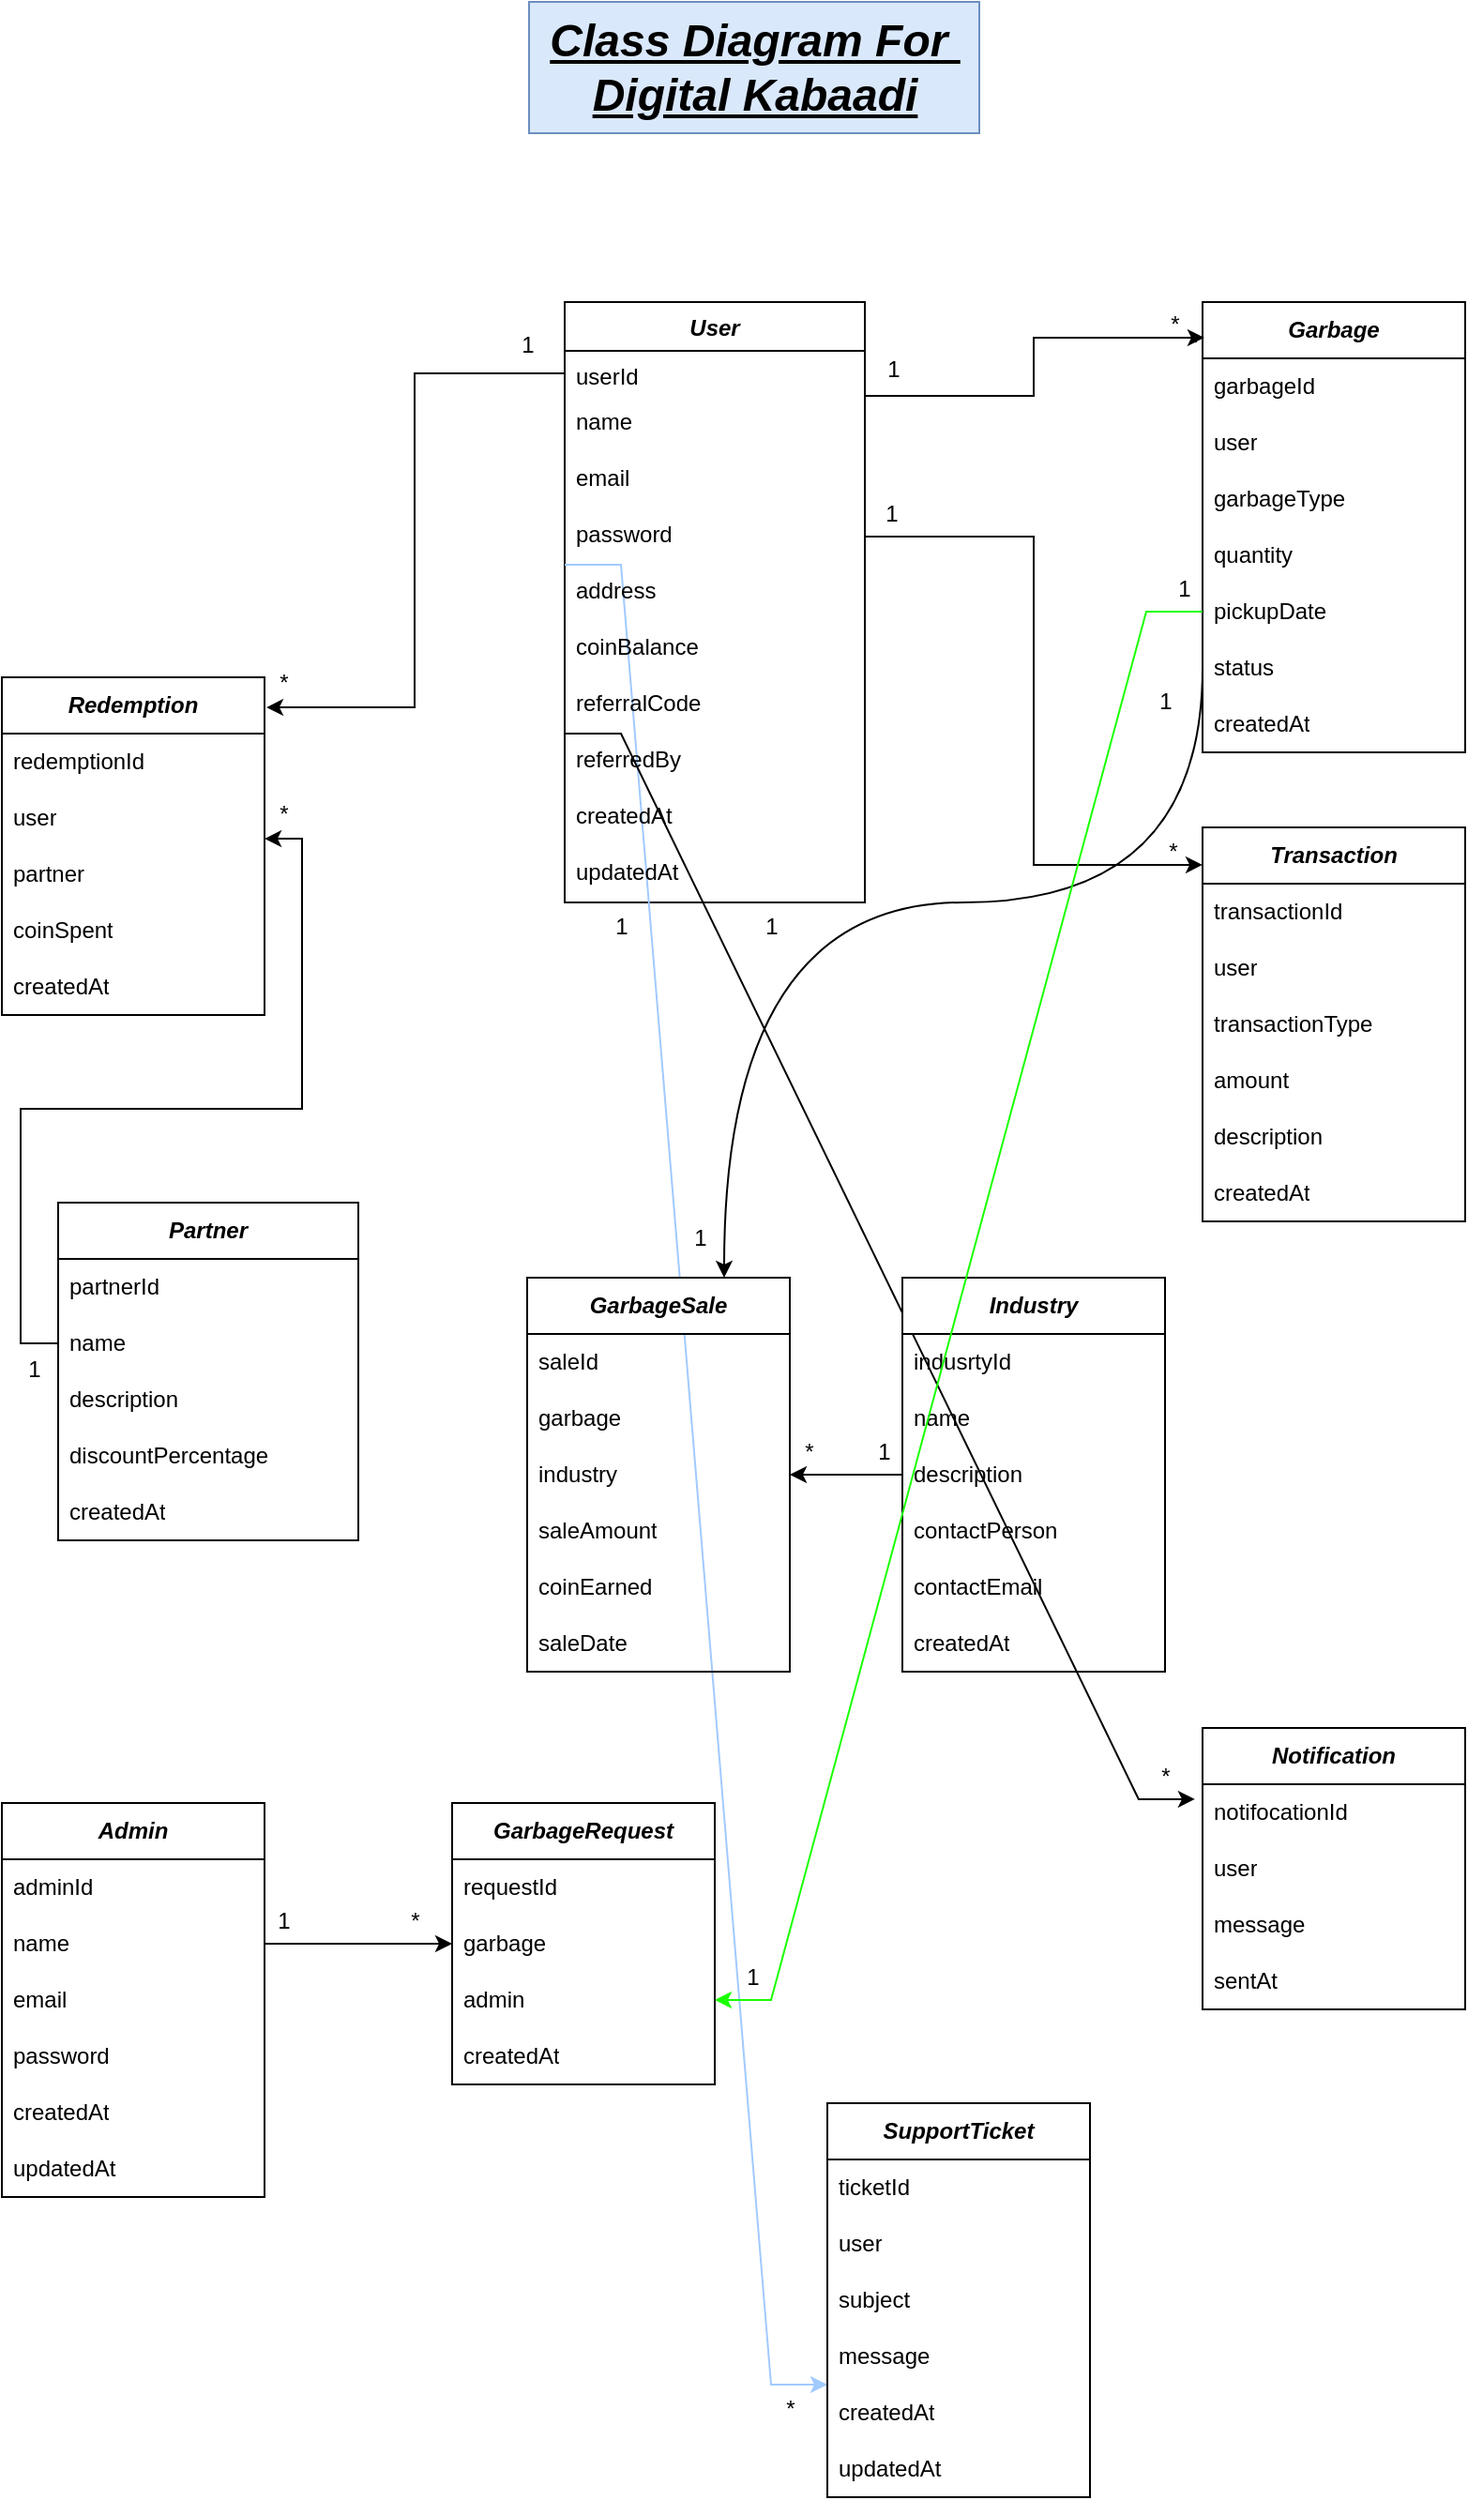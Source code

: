 <mxfile version="24.7.7">
  <diagram id="C5RBs43oDa-KdzZeNtuy" name="Page-1">
    <mxGraphModel dx="984" dy="660" grid="1" gridSize="10" guides="1" tooltips="1" connect="1" arrows="1" fold="1" page="1" pageScale="1" pageWidth="827" pageHeight="1169" math="0" shadow="0">
      <root>
        <mxCell id="WIyWlLk6GJQsqaUBKTNV-0" />
        <mxCell id="WIyWlLk6GJQsqaUBKTNV-1" parent="WIyWlLk6GJQsqaUBKTNV-0" />
        <mxCell id="zkfFHV4jXpPFQw0GAbJ--0" value="User" style="swimlane;fontStyle=3;align=center;verticalAlign=top;childLayout=stackLayout;horizontal=1;startSize=26;horizontalStack=0;resizeParent=1;resizeLast=0;collapsible=1;marginBottom=0;rounded=0;shadow=0;strokeWidth=1;" parent="WIyWlLk6GJQsqaUBKTNV-1" vertex="1">
          <mxGeometry x="320" y="240" width="160" height="320" as="geometry">
            <mxRectangle x="230" y="140" width="160" height="26" as="alternateBounds" />
          </mxGeometry>
        </mxCell>
        <mxCell id="zkfFHV4jXpPFQw0GAbJ--1" value="userId" style="text;align=left;verticalAlign=top;spacingLeft=4;spacingRight=4;overflow=hidden;rotatable=0;points=[[0,0.5],[1,0.5]];portConstraint=eastwest;" parent="zkfFHV4jXpPFQw0GAbJ--0" vertex="1">
          <mxGeometry y="26" width="160" height="24" as="geometry" />
        </mxCell>
        <mxCell id="zkfFHV4jXpPFQw0GAbJ--2" value="name" style="text;align=left;verticalAlign=top;spacingLeft=4;spacingRight=4;overflow=hidden;rotatable=0;points=[[0,0.5],[1,0.5]];portConstraint=eastwest;rounded=0;shadow=0;html=0;" parent="zkfFHV4jXpPFQw0GAbJ--0" vertex="1">
          <mxGeometry y="50" width="160" height="30" as="geometry" />
        </mxCell>
        <mxCell id="zkfFHV4jXpPFQw0GAbJ--3" value="email" style="text;align=left;verticalAlign=top;spacingLeft=4;spacingRight=4;overflow=hidden;rotatable=0;points=[[0,0.5],[1,0.5]];portConstraint=eastwest;rounded=0;shadow=0;html=0;" parent="zkfFHV4jXpPFQw0GAbJ--0" vertex="1">
          <mxGeometry y="80" width="160" height="30" as="geometry" />
        </mxCell>
        <mxCell id="ibF_KUem3faeWfZwUyTm-2" value="password" style="text;align=left;verticalAlign=top;spacingLeft=4;spacingRight=4;overflow=hidden;rotatable=0;points=[[0,0.5],[1,0.5]];portConstraint=eastwest;rounded=0;shadow=0;html=0;" vertex="1" parent="zkfFHV4jXpPFQw0GAbJ--0">
          <mxGeometry y="110" width="160" height="30" as="geometry" />
        </mxCell>
        <mxCell id="ibF_KUem3faeWfZwUyTm-113" style="edgeStyle=entityRelationEdgeStyle;rounded=0;orthogonalLoop=1;jettySize=auto;html=1;exitX=0;exitY=0.5;exitDx=0;exitDy=0;entryX=0;entryY=0.5;entryDx=0;entryDy=0;elbow=vertical;strokeColor=#A1CAFF;" edge="1" parent="zkfFHV4jXpPFQw0GAbJ--0">
          <mxGeometry relative="1" as="geometry">
            <mxPoint y="140" as="sourcePoint" />
            <mxPoint x="140" y="1110" as="targetPoint" />
          </mxGeometry>
        </mxCell>
        <mxCell id="ibF_KUem3faeWfZwUyTm-3" value="address" style="text;align=left;verticalAlign=top;spacingLeft=4;spacingRight=4;overflow=hidden;rotatable=0;points=[[0,0.5],[1,0.5]];portConstraint=eastwest;rounded=0;shadow=0;html=0;" vertex="1" parent="zkfFHV4jXpPFQw0GAbJ--0">
          <mxGeometry y="140" width="160" height="30" as="geometry" />
        </mxCell>
        <mxCell id="ibF_KUem3faeWfZwUyTm-4" value="coinBalance" style="text;align=left;verticalAlign=top;spacingLeft=4;spacingRight=4;overflow=hidden;rotatable=0;points=[[0,0.5],[1,0.5]];portConstraint=eastwest;rounded=0;shadow=0;html=0;" vertex="1" parent="zkfFHV4jXpPFQw0GAbJ--0">
          <mxGeometry y="170" width="160" height="30" as="geometry" />
        </mxCell>
        <mxCell id="ibF_KUem3faeWfZwUyTm-5" value="referralCode" style="text;align=left;verticalAlign=top;spacingLeft=4;spacingRight=4;overflow=hidden;rotatable=0;points=[[0,0.5],[1,0.5]];portConstraint=eastwest;rounded=0;shadow=0;html=0;" vertex="1" parent="zkfFHV4jXpPFQw0GAbJ--0">
          <mxGeometry y="200" width="160" height="30" as="geometry" />
        </mxCell>
        <mxCell id="ibF_KUem3faeWfZwUyTm-103" style="edgeStyle=entityRelationEdgeStyle;rounded=0;orthogonalLoop=1;jettySize=auto;html=1;exitX=0;exitY=0.5;exitDx=0;exitDy=0;entryX=-0.029;entryY=0.153;entryDx=0;entryDy=0;entryPerimeter=0;elbow=vertical;" edge="1" parent="zkfFHV4jXpPFQw0GAbJ--0">
          <mxGeometry relative="1" as="geometry">
            <mxPoint y="230" as="sourcePoint" />
            <mxPoint x="335.94" y="797.95" as="targetPoint" />
            <Array as="points">
              <mxPoint x="150" y="555" />
              <mxPoint x="140" y="515" />
              <mxPoint x="220" y="495" />
              <mxPoint x="140" y="525" />
            </Array>
          </mxGeometry>
        </mxCell>
        <mxCell id="ibF_KUem3faeWfZwUyTm-6" value="referredBy" style="text;align=left;verticalAlign=top;spacingLeft=4;spacingRight=4;overflow=hidden;rotatable=0;points=[[0,0.5],[1,0.5]];portConstraint=eastwest;rounded=0;shadow=0;html=0;" vertex="1" parent="zkfFHV4jXpPFQw0GAbJ--0">
          <mxGeometry y="230" width="160" height="30" as="geometry" />
        </mxCell>
        <mxCell id="ibF_KUem3faeWfZwUyTm-7" value="createdAt" style="text;align=left;verticalAlign=top;spacingLeft=4;spacingRight=4;overflow=hidden;rotatable=0;points=[[0,0.5],[1,0.5]];portConstraint=eastwest;rounded=0;shadow=0;html=0;" vertex="1" parent="zkfFHV4jXpPFQw0GAbJ--0">
          <mxGeometry y="260" width="160" height="30" as="geometry" />
        </mxCell>
        <mxCell id="ibF_KUem3faeWfZwUyTm-76" style="edgeStyle=orthogonalEdgeStyle;curved=1;rounded=0;orthogonalLoop=1;jettySize=auto;html=1;exitX=0;exitY=0.5;exitDx=0;exitDy=0;entryX=0.75;entryY=0;entryDx=0;entryDy=0;" edge="1" parent="zkfFHV4jXpPFQw0GAbJ--0" source="ibF_KUem3faeWfZwUyTm-20" target="ibF_KUem3faeWfZwUyTm-64">
          <mxGeometry relative="1" as="geometry">
            <Array as="points">
              <mxPoint x="340" y="320" />
              <mxPoint x="85" y="320" />
            </Array>
          </mxGeometry>
        </mxCell>
        <mxCell id="ibF_KUem3faeWfZwUyTm-8" value="updatedAt" style="text;align=left;verticalAlign=top;spacingLeft=4;spacingRight=4;overflow=hidden;rotatable=0;points=[[0,0.5],[1,0.5]];portConstraint=eastwest;rounded=0;shadow=0;html=0;" vertex="1" parent="zkfFHV4jXpPFQw0GAbJ--0">
          <mxGeometry y="290" width="160" height="30" as="geometry" />
        </mxCell>
        <mxCell id="ibF_KUem3faeWfZwUyTm-9" value="&lt;i&gt;&lt;b&gt;Garbage&lt;/b&gt;&lt;/i&gt;" style="swimlane;fontStyle=0;childLayout=stackLayout;horizontal=1;startSize=30;horizontalStack=0;resizeParent=1;resizeParentMax=0;resizeLast=0;collapsible=1;marginBottom=0;whiteSpace=wrap;html=1;" vertex="1" parent="WIyWlLk6GJQsqaUBKTNV-1">
          <mxGeometry x="660" y="240" width="140" height="240" as="geometry" />
        </mxCell>
        <mxCell id="ibF_KUem3faeWfZwUyTm-10" value="garbageId" style="text;strokeColor=none;fillColor=none;align=left;verticalAlign=middle;spacingLeft=4;spacingRight=4;overflow=hidden;points=[[0,0.5],[1,0.5]];portConstraint=eastwest;rotatable=0;whiteSpace=wrap;html=1;" vertex="1" parent="ibF_KUem3faeWfZwUyTm-9">
          <mxGeometry y="30" width="140" height="30" as="geometry" />
        </mxCell>
        <mxCell id="ibF_KUem3faeWfZwUyTm-11" value="user" style="text;strokeColor=none;fillColor=none;align=left;verticalAlign=middle;spacingLeft=4;spacingRight=4;overflow=hidden;points=[[0,0.5],[1,0.5]];portConstraint=eastwest;rotatable=0;whiteSpace=wrap;html=1;" vertex="1" parent="ibF_KUem3faeWfZwUyTm-9">
          <mxGeometry y="60" width="140" height="30" as="geometry" />
        </mxCell>
        <mxCell id="ibF_KUem3faeWfZwUyTm-12" value="garbageType" style="text;strokeColor=none;fillColor=none;align=left;verticalAlign=middle;spacingLeft=4;spacingRight=4;overflow=hidden;points=[[0,0.5],[1,0.5]];portConstraint=eastwest;rotatable=0;whiteSpace=wrap;html=1;" vertex="1" parent="ibF_KUem3faeWfZwUyTm-9">
          <mxGeometry y="90" width="140" height="30" as="geometry" />
        </mxCell>
        <mxCell id="ibF_KUem3faeWfZwUyTm-18" value="quantity" style="text;strokeColor=none;fillColor=none;align=left;verticalAlign=middle;spacingLeft=4;spacingRight=4;overflow=hidden;points=[[0,0.5],[1,0.5]];portConstraint=eastwest;rotatable=0;whiteSpace=wrap;html=1;" vertex="1" parent="ibF_KUem3faeWfZwUyTm-9">
          <mxGeometry y="120" width="140" height="30" as="geometry" />
        </mxCell>
        <mxCell id="ibF_KUem3faeWfZwUyTm-19" value="pickupDate" style="text;strokeColor=none;fillColor=none;align=left;verticalAlign=middle;spacingLeft=4;spacingRight=4;overflow=hidden;points=[[0,0.5],[1,0.5]];portConstraint=eastwest;rotatable=0;whiteSpace=wrap;html=1;" vertex="1" parent="ibF_KUem3faeWfZwUyTm-9">
          <mxGeometry y="150" width="140" height="30" as="geometry" />
        </mxCell>
        <mxCell id="ibF_KUem3faeWfZwUyTm-20" value="status" style="text;strokeColor=none;fillColor=none;align=left;verticalAlign=middle;spacingLeft=4;spacingRight=4;overflow=hidden;points=[[0,0.5],[1,0.5]];portConstraint=eastwest;rotatable=0;whiteSpace=wrap;html=1;" vertex="1" parent="ibF_KUem3faeWfZwUyTm-9">
          <mxGeometry y="180" width="140" height="30" as="geometry" />
        </mxCell>
        <mxCell id="ibF_KUem3faeWfZwUyTm-21" value="createdAt" style="text;strokeColor=none;fillColor=none;align=left;verticalAlign=middle;spacingLeft=4;spacingRight=4;overflow=hidden;points=[[0,0.5],[1,0.5]];portConstraint=eastwest;rotatable=0;whiteSpace=wrap;html=1;" vertex="1" parent="ibF_KUem3faeWfZwUyTm-9">
          <mxGeometry y="210" width="140" height="30" as="geometry" />
        </mxCell>
        <mxCell id="ibF_KUem3faeWfZwUyTm-14" value="&lt;b&gt;&lt;i&gt;Transaction&lt;/i&gt;&lt;/b&gt;" style="swimlane;fontStyle=0;childLayout=stackLayout;horizontal=1;startSize=30;horizontalStack=0;resizeParent=1;resizeParentMax=0;resizeLast=0;collapsible=1;marginBottom=0;whiteSpace=wrap;html=1;" vertex="1" parent="WIyWlLk6GJQsqaUBKTNV-1">
          <mxGeometry x="660" y="520" width="140" height="210" as="geometry">
            <mxRectangle x="660" y="520" width="110" height="30" as="alternateBounds" />
          </mxGeometry>
        </mxCell>
        <mxCell id="ibF_KUem3faeWfZwUyTm-15" value="transactionId" style="text;strokeColor=none;fillColor=none;align=left;verticalAlign=middle;spacingLeft=4;spacingRight=4;overflow=hidden;points=[[0,0.5],[1,0.5]];portConstraint=eastwest;rotatable=0;whiteSpace=wrap;html=1;" vertex="1" parent="ibF_KUem3faeWfZwUyTm-14">
          <mxGeometry y="30" width="140" height="30" as="geometry" />
        </mxCell>
        <mxCell id="ibF_KUem3faeWfZwUyTm-16" value="user" style="text;strokeColor=none;fillColor=none;align=left;verticalAlign=middle;spacingLeft=4;spacingRight=4;overflow=hidden;points=[[0,0.5],[1,0.5]];portConstraint=eastwest;rotatable=0;whiteSpace=wrap;html=1;" vertex="1" parent="ibF_KUem3faeWfZwUyTm-14">
          <mxGeometry y="60" width="140" height="30" as="geometry" />
        </mxCell>
        <mxCell id="ibF_KUem3faeWfZwUyTm-17" value="transactionType" style="text;strokeColor=none;fillColor=none;align=left;verticalAlign=middle;spacingLeft=4;spacingRight=4;overflow=hidden;points=[[0,0.5],[1,0.5]];portConstraint=eastwest;rotatable=0;whiteSpace=wrap;html=1;" vertex="1" parent="ibF_KUem3faeWfZwUyTm-14">
          <mxGeometry y="90" width="140" height="30" as="geometry" />
        </mxCell>
        <mxCell id="ibF_KUem3faeWfZwUyTm-25" value="amount" style="text;strokeColor=none;fillColor=none;align=left;verticalAlign=middle;spacingLeft=4;spacingRight=4;overflow=hidden;points=[[0,0.5],[1,0.5]];portConstraint=eastwest;rotatable=0;whiteSpace=wrap;html=1;" vertex="1" parent="ibF_KUem3faeWfZwUyTm-14">
          <mxGeometry y="120" width="140" height="30" as="geometry" />
        </mxCell>
        <mxCell id="ibF_KUem3faeWfZwUyTm-26" value="description" style="text;strokeColor=none;fillColor=none;align=left;verticalAlign=middle;spacingLeft=4;spacingRight=4;overflow=hidden;points=[[0,0.5],[1,0.5]];portConstraint=eastwest;rotatable=0;whiteSpace=wrap;html=1;" vertex="1" parent="ibF_KUem3faeWfZwUyTm-14">
          <mxGeometry y="150" width="140" height="30" as="geometry" />
        </mxCell>
        <mxCell id="ibF_KUem3faeWfZwUyTm-27" value="createdAt" style="text;strokeColor=none;fillColor=none;align=left;verticalAlign=middle;spacingLeft=4;spacingRight=4;overflow=hidden;points=[[0,0.5],[1,0.5]];portConstraint=eastwest;rotatable=0;whiteSpace=wrap;html=1;" vertex="1" parent="ibF_KUem3faeWfZwUyTm-14">
          <mxGeometry y="180" width="140" height="30" as="geometry" />
        </mxCell>
        <mxCell id="ibF_KUem3faeWfZwUyTm-22" style="edgeStyle=orthogonalEdgeStyle;rounded=0;orthogonalLoop=1;jettySize=auto;html=1;exitX=0;exitY=1.1;exitDx=0;exitDy=0;entryX=0.007;entryY=0.079;entryDx=0;entryDy=0;entryPerimeter=0;exitPerimeter=0;" edge="1" parent="WIyWlLk6GJQsqaUBKTNV-1" source="ibF_KUem3faeWfZwUyTm-23" target="ibF_KUem3faeWfZwUyTm-9">
          <mxGeometry relative="1" as="geometry">
            <Array as="points">
              <mxPoint x="480" y="290" />
              <mxPoint x="570" y="290" />
              <mxPoint x="570" y="259" />
            </Array>
          </mxGeometry>
        </mxCell>
        <mxCell id="ibF_KUem3faeWfZwUyTm-23" value="1" style="text;html=1;align=center;verticalAlign=middle;resizable=0;points=[];autosize=1;strokeColor=none;fillColor=none;" vertex="1" parent="WIyWlLk6GJQsqaUBKTNV-1">
          <mxGeometry x="480" y="261" width="30" height="30" as="geometry" />
        </mxCell>
        <mxCell id="ibF_KUem3faeWfZwUyTm-24" value="*" style="text;html=1;align=center;verticalAlign=middle;resizable=0;points=[];autosize=1;strokeColor=none;fillColor=none;" vertex="1" parent="WIyWlLk6GJQsqaUBKTNV-1">
          <mxGeometry x="630" y="237" width="30" height="30" as="geometry" />
        </mxCell>
        <mxCell id="ibF_KUem3faeWfZwUyTm-28" style="edgeStyle=orthogonalEdgeStyle;rounded=0;orthogonalLoop=1;jettySize=auto;html=1;exitX=1;exitY=0.5;exitDx=0;exitDy=0;entryX=0;entryY=0.095;entryDx=0;entryDy=0;entryPerimeter=0;" edge="1" parent="WIyWlLk6GJQsqaUBKTNV-1" source="ibF_KUem3faeWfZwUyTm-2" target="ibF_KUem3faeWfZwUyTm-14">
          <mxGeometry relative="1" as="geometry" />
        </mxCell>
        <mxCell id="ibF_KUem3faeWfZwUyTm-29" value="1" style="text;html=1;align=center;verticalAlign=middle;resizable=0;points=[];autosize=1;strokeColor=none;fillColor=none;" vertex="1" parent="WIyWlLk6GJQsqaUBKTNV-1">
          <mxGeometry x="479" y="338" width="30" height="30" as="geometry" />
        </mxCell>
        <mxCell id="ibF_KUem3faeWfZwUyTm-31" value="*" style="text;html=1;align=center;verticalAlign=middle;resizable=0;points=[];autosize=1;strokeColor=none;fillColor=none;" vertex="1" parent="WIyWlLk6GJQsqaUBKTNV-1">
          <mxGeometry x="640" y="247" width="30" height="30" as="geometry" />
        </mxCell>
        <mxCell id="ibF_KUem3faeWfZwUyTm-33" value="*" style="text;html=1;align=center;verticalAlign=middle;resizable=0;points=[];autosize=1;strokeColor=none;fillColor=none;" vertex="1" parent="WIyWlLk6GJQsqaUBKTNV-1">
          <mxGeometry x="629" y="518" width="30" height="30" as="geometry" />
        </mxCell>
        <mxCell id="ibF_KUem3faeWfZwUyTm-34" value="&lt;i&gt;&lt;b&gt;Partner&lt;/b&gt;&lt;/i&gt;" style="swimlane;fontStyle=0;childLayout=stackLayout;horizontal=1;startSize=30;horizontalStack=0;resizeParent=1;resizeParentMax=0;resizeLast=0;collapsible=1;marginBottom=0;whiteSpace=wrap;html=1;" vertex="1" parent="WIyWlLk6GJQsqaUBKTNV-1">
          <mxGeometry x="50" y="720" width="160" height="180" as="geometry" />
        </mxCell>
        <mxCell id="ibF_KUem3faeWfZwUyTm-35" value="partnerId" style="text;strokeColor=none;fillColor=none;align=left;verticalAlign=middle;spacingLeft=4;spacingRight=4;overflow=hidden;points=[[0,0.5],[1,0.5]];portConstraint=eastwest;rotatable=0;whiteSpace=wrap;html=1;" vertex="1" parent="ibF_KUem3faeWfZwUyTm-34">
          <mxGeometry y="30" width="160" height="30" as="geometry" />
        </mxCell>
        <mxCell id="ibF_KUem3faeWfZwUyTm-36" value="name" style="text;strokeColor=none;fillColor=none;align=left;verticalAlign=middle;spacingLeft=4;spacingRight=4;overflow=hidden;points=[[0,0.5],[1,0.5]];portConstraint=eastwest;rotatable=0;whiteSpace=wrap;html=1;" vertex="1" parent="ibF_KUem3faeWfZwUyTm-34">
          <mxGeometry y="60" width="160" height="30" as="geometry" />
        </mxCell>
        <mxCell id="ibF_KUem3faeWfZwUyTm-37" value="description" style="text;strokeColor=none;fillColor=none;align=left;verticalAlign=middle;spacingLeft=4;spacingRight=4;overflow=hidden;points=[[0,0.5],[1,0.5]];portConstraint=eastwest;rotatable=0;whiteSpace=wrap;html=1;" vertex="1" parent="ibF_KUem3faeWfZwUyTm-34">
          <mxGeometry y="90" width="160" height="30" as="geometry" />
        </mxCell>
        <mxCell id="ibF_KUem3faeWfZwUyTm-40" value="discountPercentage" style="text;strokeColor=none;fillColor=none;align=left;verticalAlign=middle;spacingLeft=4;spacingRight=4;overflow=hidden;points=[[0,0.5],[1,0.5]];portConstraint=eastwest;rotatable=0;whiteSpace=wrap;html=1;" vertex="1" parent="ibF_KUem3faeWfZwUyTm-34">
          <mxGeometry y="120" width="160" height="30" as="geometry" />
        </mxCell>
        <mxCell id="ibF_KUem3faeWfZwUyTm-41" value="createdAt" style="text;strokeColor=none;fillColor=none;align=left;verticalAlign=middle;spacingLeft=4;spacingRight=4;overflow=hidden;points=[[0,0.5],[1,0.5]];portConstraint=eastwest;rotatable=0;whiteSpace=wrap;html=1;" vertex="1" parent="ibF_KUem3faeWfZwUyTm-34">
          <mxGeometry y="150" width="160" height="30" as="geometry" />
        </mxCell>
        <mxCell id="ibF_KUem3faeWfZwUyTm-42" value="&lt;b&gt;&lt;i&gt;Redemption&lt;/i&gt;&lt;/b&gt;" style="swimlane;fontStyle=0;childLayout=stackLayout;horizontal=1;startSize=30;horizontalStack=0;resizeParent=1;resizeParentMax=0;resizeLast=0;collapsible=1;marginBottom=0;whiteSpace=wrap;html=1;" vertex="1" parent="WIyWlLk6GJQsqaUBKTNV-1">
          <mxGeometry x="20" y="440" width="140" height="180" as="geometry" />
        </mxCell>
        <mxCell id="ibF_KUem3faeWfZwUyTm-43" value="redemptionId" style="text;strokeColor=none;fillColor=none;align=left;verticalAlign=middle;spacingLeft=4;spacingRight=4;overflow=hidden;points=[[0,0.5],[1,0.5]];portConstraint=eastwest;rotatable=0;whiteSpace=wrap;html=1;" vertex="1" parent="ibF_KUem3faeWfZwUyTm-42">
          <mxGeometry y="30" width="140" height="30" as="geometry" />
        </mxCell>
        <mxCell id="ibF_KUem3faeWfZwUyTm-44" value="user" style="text;strokeColor=none;fillColor=none;align=left;verticalAlign=middle;spacingLeft=4;spacingRight=4;overflow=hidden;points=[[0,0.5],[1,0.5]];portConstraint=eastwest;rotatable=0;whiteSpace=wrap;html=1;" vertex="1" parent="ibF_KUem3faeWfZwUyTm-42">
          <mxGeometry y="60" width="140" height="30" as="geometry" />
        </mxCell>
        <mxCell id="ibF_KUem3faeWfZwUyTm-45" value="partner" style="text;strokeColor=none;fillColor=none;align=left;verticalAlign=middle;spacingLeft=4;spacingRight=4;overflow=hidden;points=[[0,0.5],[1,0.5]];portConstraint=eastwest;rotatable=0;whiteSpace=wrap;html=1;" vertex="1" parent="ibF_KUem3faeWfZwUyTm-42">
          <mxGeometry y="90" width="140" height="30" as="geometry" />
        </mxCell>
        <mxCell id="ibF_KUem3faeWfZwUyTm-48" value="coinSpent" style="text;strokeColor=none;fillColor=none;align=left;verticalAlign=middle;spacingLeft=4;spacingRight=4;overflow=hidden;points=[[0,0.5],[1,0.5]];portConstraint=eastwest;rotatable=0;whiteSpace=wrap;html=1;" vertex="1" parent="ibF_KUem3faeWfZwUyTm-42">
          <mxGeometry y="120" width="140" height="30" as="geometry" />
        </mxCell>
        <mxCell id="ibF_KUem3faeWfZwUyTm-49" value="createdAt" style="text;strokeColor=none;fillColor=none;align=left;verticalAlign=middle;spacingLeft=4;spacingRight=4;overflow=hidden;points=[[0,0.5],[1,0.5]];portConstraint=eastwest;rotatable=0;whiteSpace=wrap;html=1;" vertex="1" parent="ibF_KUem3faeWfZwUyTm-42">
          <mxGeometry y="150" width="140" height="30" as="geometry" />
        </mxCell>
        <mxCell id="ibF_KUem3faeWfZwUyTm-46" value="&lt;span style=&quot;font-size: 24px;&quot;&gt;&lt;i&gt;&lt;b&gt;&lt;u&gt;Class Diagram For&amp;nbsp;&lt;/u&gt;&lt;/b&gt;&lt;/i&gt;&lt;/span&gt;&lt;div&gt;&lt;span style=&quot;font-size: 24px;&quot;&gt;&lt;i&gt;&lt;b&gt;&lt;u&gt;Digital Kabaadi&lt;/u&gt;&lt;/b&gt;&lt;/i&gt;&lt;/span&gt;&lt;/div&gt;" style="text;html=1;align=center;verticalAlign=middle;resizable=0;points=[];autosize=1;strokeColor=#6c8ebf;fillColor=#dae8fc;" vertex="1" parent="WIyWlLk6GJQsqaUBKTNV-1">
          <mxGeometry x="301" y="80" width="240" height="70" as="geometry" />
        </mxCell>
        <mxCell id="ibF_KUem3faeWfZwUyTm-50" style="edgeStyle=orthogonalEdgeStyle;rounded=0;orthogonalLoop=1;jettySize=auto;html=1;entryX=1.007;entryY=0.089;entryDx=0;entryDy=0;entryPerimeter=0;" edge="1" parent="WIyWlLk6GJQsqaUBKTNV-1" source="zkfFHV4jXpPFQw0GAbJ--1" target="ibF_KUem3faeWfZwUyTm-42">
          <mxGeometry relative="1" as="geometry" />
        </mxCell>
        <mxCell id="ibF_KUem3faeWfZwUyTm-52" style="edgeStyle=orthogonalEdgeStyle;rounded=0;orthogonalLoop=1;jettySize=auto;html=1;exitX=0;exitY=0.5;exitDx=0;exitDy=0;entryX=1;entryY=-0.133;entryDx=0;entryDy=0;entryPerimeter=0;" edge="1" parent="WIyWlLk6GJQsqaUBKTNV-1" source="ibF_KUem3faeWfZwUyTm-36" target="ibF_KUem3faeWfZwUyTm-45">
          <mxGeometry relative="1" as="geometry" />
        </mxCell>
        <mxCell id="ibF_KUem3faeWfZwUyTm-53" value="1" style="text;html=1;align=center;verticalAlign=middle;resizable=0;points=[];autosize=1;strokeColor=none;fillColor=none;" vertex="1" parent="WIyWlLk6GJQsqaUBKTNV-1">
          <mxGeometry x="285" y="248" width="30" height="30" as="geometry" />
        </mxCell>
        <mxCell id="ibF_KUem3faeWfZwUyTm-54" value="*" style="text;html=1;align=center;verticalAlign=middle;resizable=0;points=[];autosize=1;strokeColor=none;fillColor=none;" vertex="1" parent="WIyWlLk6GJQsqaUBKTNV-1">
          <mxGeometry x="155" y="428" width="30" height="30" as="geometry" />
        </mxCell>
        <mxCell id="ibF_KUem3faeWfZwUyTm-55" value="*" style="text;html=1;align=center;verticalAlign=middle;resizable=0;points=[];autosize=1;strokeColor=none;fillColor=none;" vertex="1" parent="WIyWlLk6GJQsqaUBKTNV-1">
          <mxGeometry x="155" y="498" width="30" height="30" as="geometry" />
        </mxCell>
        <mxCell id="ibF_KUem3faeWfZwUyTm-56" value="1" style="text;html=1;align=center;verticalAlign=middle;resizable=0;points=[];autosize=1;strokeColor=none;fillColor=none;" vertex="1" parent="WIyWlLk6GJQsqaUBKTNV-1">
          <mxGeometry x="22" y="794" width="30" height="30" as="geometry" />
        </mxCell>
        <mxCell id="ibF_KUem3faeWfZwUyTm-57" value="&lt;i&gt;&lt;b&gt;Industry&lt;/b&gt;&lt;/i&gt;" style="swimlane;fontStyle=0;childLayout=stackLayout;horizontal=1;startSize=30;horizontalStack=0;resizeParent=1;resizeParentMax=0;resizeLast=0;collapsible=1;marginBottom=0;whiteSpace=wrap;html=1;" vertex="1" parent="WIyWlLk6GJQsqaUBKTNV-1">
          <mxGeometry x="500" y="760" width="140" height="210" as="geometry" />
        </mxCell>
        <mxCell id="ibF_KUem3faeWfZwUyTm-58" value="indusrtyId" style="text;strokeColor=none;fillColor=none;align=left;verticalAlign=middle;spacingLeft=4;spacingRight=4;overflow=hidden;points=[[0,0.5],[1,0.5]];portConstraint=eastwest;rotatable=0;whiteSpace=wrap;html=1;" vertex="1" parent="ibF_KUem3faeWfZwUyTm-57">
          <mxGeometry y="30" width="140" height="30" as="geometry" />
        </mxCell>
        <mxCell id="ibF_KUem3faeWfZwUyTm-59" value="name" style="text;strokeColor=none;fillColor=none;align=left;verticalAlign=middle;spacingLeft=4;spacingRight=4;overflow=hidden;points=[[0,0.5],[1,0.5]];portConstraint=eastwest;rotatable=0;whiteSpace=wrap;html=1;" vertex="1" parent="ibF_KUem3faeWfZwUyTm-57">
          <mxGeometry y="60" width="140" height="30" as="geometry" />
        </mxCell>
        <mxCell id="ibF_KUem3faeWfZwUyTm-60" value="description" style="text;strokeColor=none;fillColor=none;align=left;verticalAlign=middle;spacingLeft=4;spacingRight=4;overflow=hidden;points=[[0,0.5],[1,0.5]];portConstraint=eastwest;rotatable=0;whiteSpace=wrap;html=1;" vertex="1" parent="ibF_KUem3faeWfZwUyTm-57">
          <mxGeometry y="90" width="140" height="30" as="geometry" />
        </mxCell>
        <mxCell id="ibF_KUem3faeWfZwUyTm-61" value="contactPerson" style="text;strokeColor=none;fillColor=none;align=left;verticalAlign=middle;spacingLeft=4;spacingRight=4;overflow=hidden;points=[[0,0.5],[1,0.5]];portConstraint=eastwest;rotatable=0;whiteSpace=wrap;html=1;" vertex="1" parent="ibF_KUem3faeWfZwUyTm-57">
          <mxGeometry y="120" width="140" height="30" as="geometry" />
        </mxCell>
        <mxCell id="ibF_KUem3faeWfZwUyTm-62" value="contactEmail" style="text;strokeColor=none;fillColor=none;align=left;verticalAlign=middle;spacingLeft=4;spacingRight=4;overflow=hidden;points=[[0,0.5],[1,0.5]];portConstraint=eastwest;rotatable=0;whiteSpace=wrap;html=1;" vertex="1" parent="ibF_KUem3faeWfZwUyTm-57">
          <mxGeometry y="150" width="140" height="30" as="geometry" />
        </mxCell>
        <mxCell id="ibF_KUem3faeWfZwUyTm-63" value="createdAt" style="text;strokeColor=none;fillColor=none;align=left;verticalAlign=middle;spacingLeft=4;spacingRight=4;overflow=hidden;points=[[0,0.5],[1,0.5]];portConstraint=eastwest;rotatable=0;whiteSpace=wrap;html=1;" vertex="1" parent="ibF_KUem3faeWfZwUyTm-57">
          <mxGeometry y="180" width="140" height="30" as="geometry" />
        </mxCell>
        <mxCell id="ibF_KUem3faeWfZwUyTm-64" value="&lt;i&gt;&lt;b&gt;GarbageSale&lt;/b&gt;&lt;/i&gt;" style="swimlane;fontStyle=0;childLayout=stackLayout;horizontal=1;startSize=30;horizontalStack=0;resizeParent=1;resizeParentMax=0;resizeLast=0;collapsible=1;marginBottom=0;whiteSpace=wrap;html=1;" vertex="1" parent="WIyWlLk6GJQsqaUBKTNV-1">
          <mxGeometry x="300" y="760" width="140" height="210" as="geometry" />
        </mxCell>
        <mxCell id="ibF_KUem3faeWfZwUyTm-65" value="saleId" style="text;strokeColor=none;fillColor=none;align=left;verticalAlign=middle;spacingLeft=4;spacingRight=4;overflow=hidden;points=[[0,0.5],[1,0.5]];portConstraint=eastwest;rotatable=0;whiteSpace=wrap;html=1;" vertex="1" parent="ibF_KUem3faeWfZwUyTm-64">
          <mxGeometry y="30" width="140" height="30" as="geometry" />
        </mxCell>
        <mxCell id="ibF_KUem3faeWfZwUyTm-66" value="garbage" style="text;strokeColor=none;fillColor=none;align=left;verticalAlign=middle;spacingLeft=4;spacingRight=4;overflow=hidden;points=[[0,0.5],[1,0.5]];portConstraint=eastwest;rotatable=0;whiteSpace=wrap;html=1;" vertex="1" parent="ibF_KUem3faeWfZwUyTm-64">
          <mxGeometry y="60" width="140" height="30" as="geometry" />
        </mxCell>
        <mxCell id="ibF_KUem3faeWfZwUyTm-67" value="industry" style="text;strokeColor=none;fillColor=none;align=left;verticalAlign=middle;spacingLeft=4;spacingRight=4;overflow=hidden;points=[[0,0.5],[1,0.5]];portConstraint=eastwest;rotatable=0;whiteSpace=wrap;html=1;" vertex="1" parent="ibF_KUem3faeWfZwUyTm-64">
          <mxGeometry y="90" width="140" height="30" as="geometry" />
        </mxCell>
        <mxCell id="ibF_KUem3faeWfZwUyTm-68" value="saleAmount" style="text;strokeColor=none;fillColor=none;align=left;verticalAlign=middle;spacingLeft=4;spacingRight=4;overflow=hidden;points=[[0,0.5],[1,0.5]];portConstraint=eastwest;rotatable=0;whiteSpace=wrap;html=1;" vertex="1" parent="ibF_KUem3faeWfZwUyTm-64">
          <mxGeometry y="120" width="140" height="30" as="geometry" />
        </mxCell>
        <mxCell id="ibF_KUem3faeWfZwUyTm-69" value="coinEarned" style="text;strokeColor=none;fillColor=none;align=left;verticalAlign=middle;spacingLeft=4;spacingRight=4;overflow=hidden;points=[[0,0.5],[1,0.5]];portConstraint=eastwest;rotatable=0;whiteSpace=wrap;html=1;" vertex="1" parent="ibF_KUem3faeWfZwUyTm-64">
          <mxGeometry y="150" width="140" height="30" as="geometry" />
        </mxCell>
        <mxCell id="ibF_KUem3faeWfZwUyTm-70" value="saleDate" style="text;strokeColor=none;fillColor=none;align=left;verticalAlign=middle;spacingLeft=4;spacingRight=4;overflow=hidden;points=[[0,0.5],[1,0.5]];portConstraint=eastwest;rotatable=0;whiteSpace=wrap;html=1;" vertex="1" parent="ibF_KUem3faeWfZwUyTm-64">
          <mxGeometry y="180" width="140" height="30" as="geometry" />
        </mxCell>
        <mxCell id="ibF_KUem3faeWfZwUyTm-71" style="edgeStyle=none;rounded=0;orthogonalLoop=1;jettySize=auto;html=1;exitX=0;exitY=0.5;exitDx=0;exitDy=0;entryX=1;entryY=0.5;entryDx=0;entryDy=0;" edge="1" parent="WIyWlLk6GJQsqaUBKTNV-1" source="ibF_KUem3faeWfZwUyTm-60" target="ibF_KUem3faeWfZwUyTm-67">
          <mxGeometry relative="1" as="geometry" />
        </mxCell>
        <mxCell id="ibF_KUem3faeWfZwUyTm-72" value="1" style="text;html=1;align=center;verticalAlign=middle;resizable=0;points=[];autosize=1;strokeColor=none;fillColor=none;" vertex="1" parent="WIyWlLk6GJQsqaUBKTNV-1">
          <mxGeometry x="475" y="838" width="30" height="30" as="geometry" />
        </mxCell>
        <mxCell id="ibF_KUem3faeWfZwUyTm-73" value="*" style="text;html=1;align=center;verticalAlign=middle;resizable=0;points=[];autosize=1;strokeColor=none;fillColor=none;" vertex="1" parent="WIyWlLk6GJQsqaUBKTNV-1">
          <mxGeometry x="435" y="838" width="30" height="30" as="geometry" />
        </mxCell>
        <mxCell id="ibF_KUem3faeWfZwUyTm-77" value="1" style="text;html=1;align=center;verticalAlign=middle;resizable=0;points=[];autosize=1;strokeColor=none;fillColor=none;" vertex="1" parent="WIyWlLk6GJQsqaUBKTNV-1">
          <mxGeometry x="625" y="438" width="30" height="30" as="geometry" />
        </mxCell>
        <mxCell id="ibF_KUem3faeWfZwUyTm-78" value="1" style="text;html=1;align=center;verticalAlign=middle;resizable=0;points=[];autosize=1;strokeColor=none;fillColor=none;" vertex="1" parent="WIyWlLk6GJQsqaUBKTNV-1">
          <mxGeometry x="377" y="724" width="30" height="30" as="geometry" />
        </mxCell>
        <mxCell id="ibF_KUem3faeWfZwUyTm-79" value="&lt;i&gt;&lt;b&gt;Admin&lt;/b&gt;&lt;/i&gt;" style="swimlane;fontStyle=0;childLayout=stackLayout;horizontal=1;startSize=30;horizontalStack=0;resizeParent=1;resizeParentMax=0;resizeLast=0;collapsible=1;marginBottom=0;whiteSpace=wrap;html=1;" vertex="1" parent="WIyWlLk6GJQsqaUBKTNV-1">
          <mxGeometry x="20" y="1040" width="140" height="210" as="geometry" />
        </mxCell>
        <mxCell id="ibF_KUem3faeWfZwUyTm-80" value="adminId" style="text;strokeColor=none;fillColor=none;align=left;verticalAlign=middle;spacingLeft=4;spacingRight=4;overflow=hidden;points=[[0,0.5],[1,0.5]];portConstraint=eastwest;rotatable=0;whiteSpace=wrap;html=1;" vertex="1" parent="ibF_KUem3faeWfZwUyTm-79">
          <mxGeometry y="30" width="140" height="30" as="geometry" />
        </mxCell>
        <mxCell id="ibF_KUem3faeWfZwUyTm-81" value="name" style="text;strokeColor=none;fillColor=none;align=left;verticalAlign=middle;spacingLeft=4;spacingRight=4;overflow=hidden;points=[[0,0.5],[1,0.5]];portConstraint=eastwest;rotatable=0;whiteSpace=wrap;html=1;" vertex="1" parent="ibF_KUem3faeWfZwUyTm-79">
          <mxGeometry y="60" width="140" height="30" as="geometry" />
        </mxCell>
        <mxCell id="ibF_KUem3faeWfZwUyTm-82" value="email" style="text;strokeColor=none;fillColor=none;align=left;verticalAlign=middle;spacingLeft=4;spacingRight=4;overflow=hidden;points=[[0,0.5],[1,0.5]];portConstraint=eastwest;rotatable=0;whiteSpace=wrap;html=1;" vertex="1" parent="ibF_KUem3faeWfZwUyTm-79">
          <mxGeometry y="90" width="140" height="30" as="geometry" />
        </mxCell>
        <mxCell id="ibF_KUem3faeWfZwUyTm-83" value="password" style="text;strokeColor=none;fillColor=none;align=left;verticalAlign=middle;spacingLeft=4;spacingRight=4;overflow=hidden;points=[[0,0.5],[1,0.5]];portConstraint=eastwest;rotatable=0;whiteSpace=wrap;html=1;" vertex="1" parent="ibF_KUem3faeWfZwUyTm-79">
          <mxGeometry y="120" width="140" height="30" as="geometry" />
        </mxCell>
        <mxCell id="ibF_KUem3faeWfZwUyTm-84" value="createdAt" style="text;strokeColor=none;fillColor=none;align=left;verticalAlign=middle;spacingLeft=4;spacingRight=4;overflow=hidden;points=[[0,0.5],[1,0.5]];portConstraint=eastwest;rotatable=0;whiteSpace=wrap;html=1;" vertex="1" parent="ibF_KUem3faeWfZwUyTm-79">
          <mxGeometry y="150" width="140" height="30" as="geometry" />
        </mxCell>
        <mxCell id="ibF_KUem3faeWfZwUyTm-85" value="updatedAt" style="text;strokeColor=none;fillColor=none;align=left;verticalAlign=middle;spacingLeft=4;spacingRight=4;overflow=hidden;points=[[0,0.5],[1,0.5]];portConstraint=eastwest;rotatable=0;whiteSpace=wrap;html=1;" vertex="1" parent="ibF_KUem3faeWfZwUyTm-79">
          <mxGeometry y="180" width="140" height="30" as="geometry" />
        </mxCell>
        <mxCell id="ibF_KUem3faeWfZwUyTm-86" value="&lt;b&gt;&lt;i&gt;GarbageRequest&lt;/i&gt;&lt;/b&gt;" style="swimlane;fontStyle=0;childLayout=stackLayout;horizontal=1;startSize=30;horizontalStack=0;resizeParent=1;resizeParentMax=0;resizeLast=0;collapsible=1;marginBottom=0;whiteSpace=wrap;html=1;" vertex="1" parent="WIyWlLk6GJQsqaUBKTNV-1">
          <mxGeometry x="260" y="1040" width="140" height="150" as="geometry" />
        </mxCell>
        <mxCell id="ibF_KUem3faeWfZwUyTm-87" value="requestId" style="text;strokeColor=none;fillColor=none;align=left;verticalAlign=middle;spacingLeft=4;spacingRight=4;overflow=hidden;points=[[0,0.5],[1,0.5]];portConstraint=eastwest;rotatable=0;whiteSpace=wrap;html=1;" vertex="1" parent="ibF_KUem3faeWfZwUyTm-86">
          <mxGeometry y="30" width="140" height="30" as="geometry" />
        </mxCell>
        <mxCell id="ibF_KUem3faeWfZwUyTm-88" value="garbage" style="text;strokeColor=none;fillColor=none;align=left;verticalAlign=middle;spacingLeft=4;spacingRight=4;overflow=hidden;points=[[0,0.5],[1,0.5]];portConstraint=eastwest;rotatable=0;whiteSpace=wrap;html=1;" vertex="1" parent="ibF_KUem3faeWfZwUyTm-86">
          <mxGeometry y="60" width="140" height="30" as="geometry" />
        </mxCell>
        <mxCell id="ibF_KUem3faeWfZwUyTm-89" value="admin" style="text;strokeColor=none;fillColor=none;align=left;verticalAlign=middle;spacingLeft=4;spacingRight=4;overflow=hidden;points=[[0,0.5],[1,0.5]];portConstraint=eastwest;rotatable=0;whiteSpace=wrap;html=1;" vertex="1" parent="ibF_KUem3faeWfZwUyTm-86">
          <mxGeometry y="90" width="140" height="30" as="geometry" />
        </mxCell>
        <mxCell id="ibF_KUem3faeWfZwUyTm-90" value="createdAt" style="text;strokeColor=none;fillColor=none;align=left;verticalAlign=middle;spacingLeft=4;spacingRight=4;overflow=hidden;points=[[0,0.5],[1,0.5]];portConstraint=eastwest;rotatable=0;whiteSpace=wrap;html=1;" vertex="1" parent="ibF_KUem3faeWfZwUyTm-86">
          <mxGeometry y="120" width="140" height="30" as="geometry" />
        </mxCell>
        <mxCell id="ibF_KUem3faeWfZwUyTm-91" style="edgeStyle=orthogonalEdgeStyle;curved=1;rounded=0;orthogonalLoop=1;jettySize=auto;html=1;exitX=1;exitY=0.5;exitDx=0;exitDy=0;entryX=0;entryY=0.5;entryDx=0;entryDy=0;" edge="1" parent="WIyWlLk6GJQsqaUBKTNV-1" source="ibF_KUem3faeWfZwUyTm-81" target="ibF_KUem3faeWfZwUyTm-88">
          <mxGeometry relative="1" as="geometry" />
        </mxCell>
        <mxCell id="ibF_KUem3faeWfZwUyTm-92" value="1" style="text;html=1;align=center;verticalAlign=middle;resizable=0;points=[];autosize=1;strokeColor=none;fillColor=none;" vertex="1" parent="WIyWlLk6GJQsqaUBKTNV-1">
          <mxGeometry x="155" y="1088" width="30" height="30" as="geometry" />
        </mxCell>
        <mxCell id="ibF_KUem3faeWfZwUyTm-93" value="*" style="text;html=1;align=center;verticalAlign=middle;resizable=0;points=[];autosize=1;strokeColor=none;fillColor=none;" vertex="1" parent="WIyWlLk6GJQsqaUBKTNV-1">
          <mxGeometry x="225" y="1088" width="30" height="30" as="geometry" />
        </mxCell>
        <mxCell id="ibF_KUem3faeWfZwUyTm-95" style="edgeStyle=entityRelationEdgeStyle;rounded=0;orthogonalLoop=1;jettySize=auto;html=1;entryX=1;entryY=0.5;entryDx=0;entryDy=0;elbow=vertical;strokeColor=#1AFF00;" edge="1" parent="WIyWlLk6GJQsqaUBKTNV-1" source="ibF_KUem3faeWfZwUyTm-19" target="ibF_KUem3faeWfZwUyTm-89">
          <mxGeometry relative="1" as="geometry" />
        </mxCell>
        <mxCell id="ibF_KUem3faeWfZwUyTm-96" value="1" style="text;html=1;align=center;verticalAlign=middle;resizable=0;points=[];autosize=1;strokeColor=none;fillColor=none;" vertex="1" parent="WIyWlLk6GJQsqaUBKTNV-1">
          <mxGeometry x="635" y="378" width="30" height="30" as="geometry" />
        </mxCell>
        <mxCell id="ibF_KUem3faeWfZwUyTm-97" value="1" style="text;html=1;align=center;verticalAlign=middle;resizable=0;points=[];autosize=1;strokeColor=none;fillColor=none;" vertex="1" parent="WIyWlLk6GJQsqaUBKTNV-1">
          <mxGeometry x="405" y="1118" width="30" height="30" as="geometry" />
        </mxCell>
        <mxCell id="ibF_KUem3faeWfZwUyTm-98" value="&lt;i&gt;&lt;b&gt;Notification&lt;/b&gt;&lt;/i&gt;" style="swimlane;fontStyle=0;childLayout=stackLayout;horizontal=1;startSize=30;horizontalStack=0;resizeParent=1;resizeParentMax=0;resizeLast=0;collapsible=1;marginBottom=0;whiteSpace=wrap;html=1;" vertex="1" parent="WIyWlLk6GJQsqaUBKTNV-1">
          <mxGeometry x="660" y="1000" width="140" height="150" as="geometry" />
        </mxCell>
        <mxCell id="ibF_KUem3faeWfZwUyTm-99" value="notifocationId" style="text;strokeColor=none;fillColor=none;align=left;verticalAlign=middle;spacingLeft=4;spacingRight=4;overflow=hidden;points=[[0,0.5],[1,0.5]];portConstraint=eastwest;rotatable=0;whiteSpace=wrap;html=1;" vertex="1" parent="ibF_KUem3faeWfZwUyTm-98">
          <mxGeometry y="30" width="140" height="30" as="geometry" />
        </mxCell>
        <mxCell id="ibF_KUem3faeWfZwUyTm-100" value="user" style="text;strokeColor=none;fillColor=none;align=left;verticalAlign=middle;spacingLeft=4;spacingRight=4;overflow=hidden;points=[[0,0.5],[1,0.5]];portConstraint=eastwest;rotatable=0;whiteSpace=wrap;html=1;" vertex="1" parent="ibF_KUem3faeWfZwUyTm-98">
          <mxGeometry y="60" width="140" height="30" as="geometry" />
        </mxCell>
        <mxCell id="ibF_KUem3faeWfZwUyTm-101" value="message" style="text;strokeColor=none;fillColor=none;align=left;verticalAlign=middle;spacingLeft=4;spacingRight=4;overflow=hidden;points=[[0,0.5],[1,0.5]];portConstraint=eastwest;rotatable=0;whiteSpace=wrap;html=1;" vertex="1" parent="ibF_KUem3faeWfZwUyTm-98">
          <mxGeometry y="90" width="140" height="30" as="geometry" />
        </mxCell>
        <mxCell id="ibF_KUem3faeWfZwUyTm-102" value="sentAt" style="text;strokeColor=none;fillColor=none;align=left;verticalAlign=middle;spacingLeft=4;spacingRight=4;overflow=hidden;points=[[0,0.5],[1,0.5]];portConstraint=eastwest;rotatable=0;whiteSpace=wrap;html=1;" vertex="1" parent="ibF_KUem3faeWfZwUyTm-98">
          <mxGeometry y="120" width="140" height="30" as="geometry" />
        </mxCell>
        <mxCell id="ibF_KUem3faeWfZwUyTm-104" value="1" style="text;html=1;align=center;verticalAlign=middle;resizable=0;points=[];autosize=1;strokeColor=none;fillColor=none;" vertex="1" parent="WIyWlLk6GJQsqaUBKTNV-1">
          <mxGeometry x="415" y="558" width="30" height="30" as="geometry" />
        </mxCell>
        <mxCell id="ibF_KUem3faeWfZwUyTm-105" value="*" style="text;html=1;align=center;verticalAlign=middle;resizable=0;points=[];autosize=1;strokeColor=none;fillColor=none;" vertex="1" parent="WIyWlLk6GJQsqaUBKTNV-1">
          <mxGeometry x="625" y="1011" width="30" height="30" as="geometry" />
        </mxCell>
        <mxCell id="ibF_KUem3faeWfZwUyTm-106" value="&lt;i&gt;&lt;b&gt;SupportTicket&lt;/b&gt;&lt;/i&gt;" style="swimlane;fontStyle=0;childLayout=stackLayout;horizontal=1;startSize=30;horizontalStack=0;resizeParent=1;resizeParentMax=0;resizeLast=0;collapsible=1;marginBottom=0;whiteSpace=wrap;html=1;" vertex="1" parent="WIyWlLk6GJQsqaUBKTNV-1">
          <mxGeometry x="460" y="1200" width="140" height="210" as="geometry" />
        </mxCell>
        <mxCell id="ibF_KUem3faeWfZwUyTm-107" value="ticketId" style="text;strokeColor=none;fillColor=none;align=left;verticalAlign=middle;spacingLeft=4;spacingRight=4;overflow=hidden;points=[[0,0.5],[1,0.5]];portConstraint=eastwest;rotatable=0;whiteSpace=wrap;html=1;" vertex="1" parent="ibF_KUem3faeWfZwUyTm-106">
          <mxGeometry y="30" width="140" height="30" as="geometry" />
        </mxCell>
        <mxCell id="ibF_KUem3faeWfZwUyTm-108" value="user" style="text;strokeColor=none;fillColor=none;align=left;verticalAlign=middle;spacingLeft=4;spacingRight=4;overflow=hidden;points=[[0,0.5],[1,0.5]];portConstraint=eastwest;rotatable=0;whiteSpace=wrap;html=1;" vertex="1" parent="ibF_KUem3faeWfZwUyTm-106">
          <mxGeometry y="60" width="140" height="30" as="geometry" />
        </mxCell>
        <mxCell id="ibF_KUem3faeWfZwUyTm-109" value="subject" style="text;strokeColor=none;fillColor=none;align=left;verticalAlign=middle;spacingLeft=4;spacingRight=4;overflow=hidden;points=[[0,0.5],[1,0.5]];portConstraint=eastwest;rotatable=0;whiteSpace=wrap;html=1;" vertex="1" parent="ibF_KUem3faeWfZwUyTm-106">
          <mxGeometry y="90" width="140" height="30" as="geometry" />
        </mxCell>
        <mxCell id="ibF_KUem3faeWfZwUyTm-110" value="message" style="text;strokeColor=none;fillColor=none;align=left;verticalAlign=middle;spacingLeft=4;spacingRight=4;overflow=hidden;points=[[0,0.5],[1,0.5]];portConstraint=eastwest;rotatable=0;whiteSpace=wrap;html=1;" vertex="1" parent="ibF_KUem3faeWfZwUyTm-106">
          <mxGeometry y="120" width="140" height="30" as="geometry" />
        </mxCell>
        <mxCell id="ibF_KUem3faeWfZwUyTm-111" value="createdAt" style="text;strokeColor=none;fillColor=none;align=left;verticalAlign=middle;spacingLeft=4;spacingRight=4;overflow=hidden;points=[[0,0.5],[1,0.5]];portConstraint=eastwest;rotatable=0;whiteSpace=wrap;html=1;" vertex="1" parent="ibF_KUem3faeWfZwUyTm-106">
          <mxGeometry y="150" width="140" height="30" as="geometry" />
        </mxCell>
        <mxCell id="ibF_KUem3faeWfZwUyTm-112" value="updatedAt" style="text;strokeColor=none;fillColor=none;align=left;verticalAlign=middle;spacingLeft=4;spacingRight=4;overflow=hidden;points=[[0,0.5],[1,0.5]];portConstraint=eastwest;rotatable=0;whiteSpace=wrap;html=1;" vertex="1" parent="ibF_KUem3faeWfZwUyTm-106">
          <mxGeometry y="180" width="140" height="30" as="geometry" />
        </mxCell>
        <mxCell id="ibF_KUem3faeWfZwUyTm-114" value="1" style="text;html=1;align=center;verticalAlign=middle;resizable=0;points=[];autosize=1;strokeColor=none;fillColor=none;" vertex="1" parent="WIyWlLk6GJQsqaUBKTNV-1">
          <mxGeometry x="335" y="558" width="30" height="30" as="geometry" />
        </mxCell>
        <mxCell id="ibF_KUem3faeWfZwUyTm-115" value="*" style="text;html=1;align=center;verticalAlign=middle;resizable=0;points=[];autosize=1;strokeColor=none;fillColor=none;" vertex="1" parent="WIyWlLk6GJQsqaUBKTNV-1">
          <mxGeometry x="425" y="1348" width="30" height="30" as="geometry" />
        </mxCell>
      </root>
    </mxGraphModel>
  </diagram>
</mxfile>
